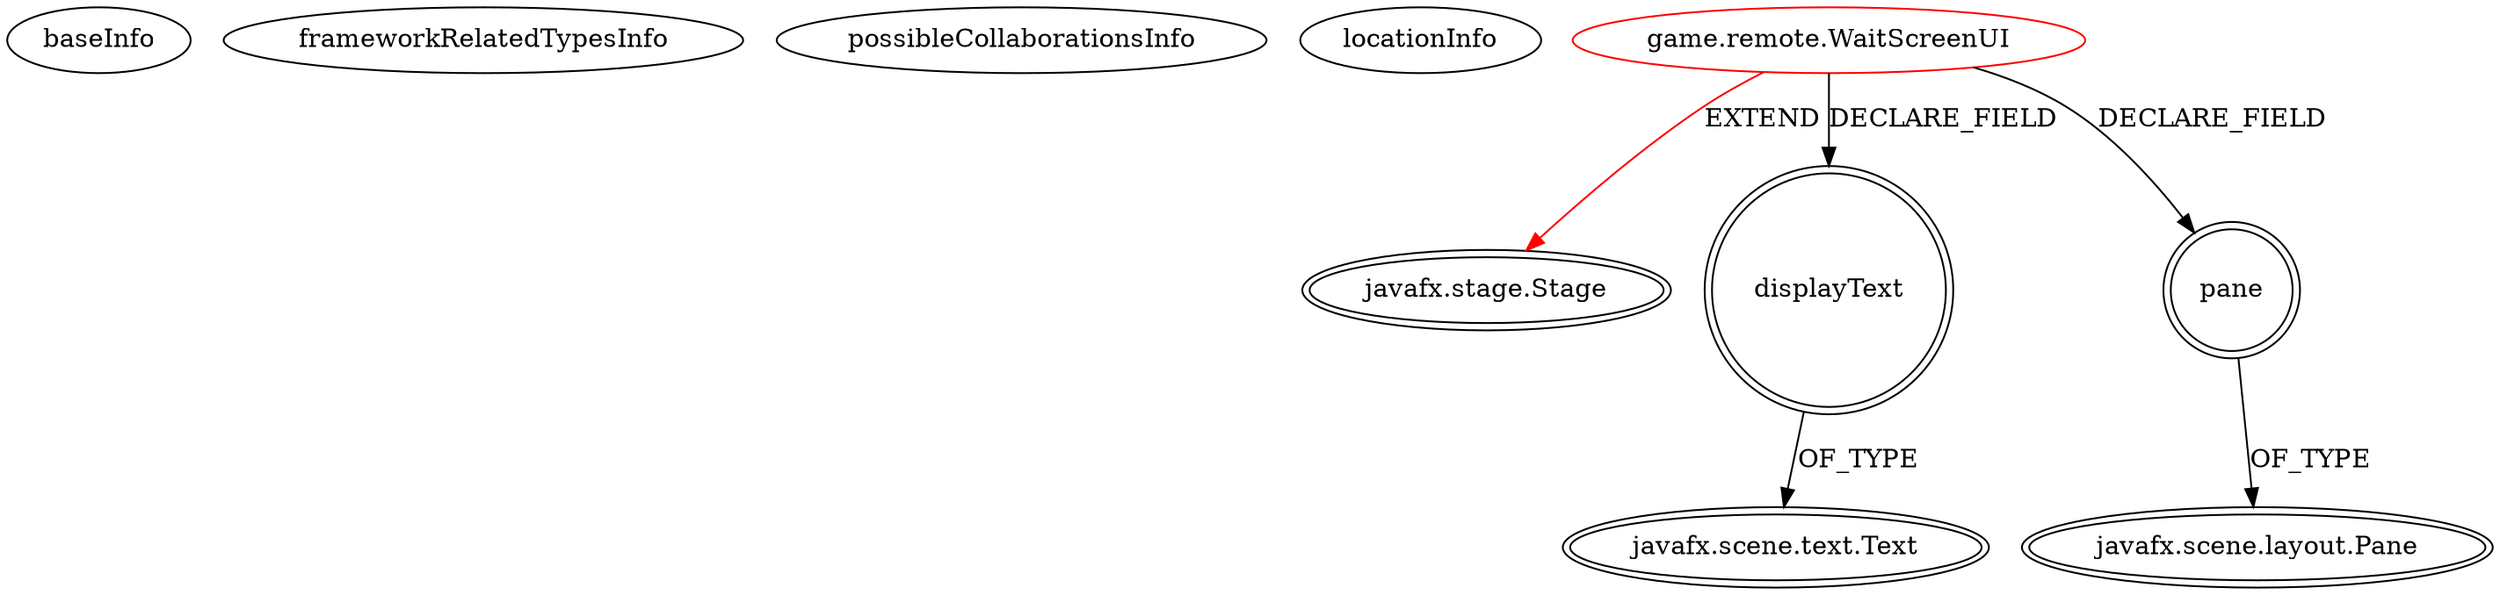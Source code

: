 digraph {
baseInfo[graphId=569,category="extension_graph",isAnonymous=false,possibleRelation=false]
frameworkRelatedTypesInfo[0="javafx.stage.Stage"]
possibleCollaborationsInfo[]
locationInfo[projectName="JCake-CoupGameProgram",filePath="/JCake-CoupGameProgram/CoupGameProgram-master/src/game/remote/WaitScreenUI.java",contextSignature="WaitScreenUI",graphId="569"]
0[label="game.remote.WaitScreenUI",vertexType="ROOT_CLIENT_CLASS_DECLARATION",isFrameworkType=false,color=red]
1[label="javafx.stage.Stage",vertexType="FRAMEWORK_CLASS_TYPE",isFrameworkType=true,peripheries=2]
2[label="displayText",vertexType="FIELD_DECLARATION",isFrameworkType=true,peripheries=2,shape=circle]
3[label="javafx.scene.text.Text",vertexType="FRAMEWORK_CLASS_TYPE",isFrameworkType=true,peripheries=2]
4[label="pane",vertexType="FIELD_DECLARATION",isFrameworkType=true,peripheries=2,shape=circle]
5[label="javafx.scene.layout.Pane",vertexType="FRAMEWORK_CLASS_TYPE",isFrameworkType=true,peripheries=2]
0->1[label="EXTEND",color=red]
0->2[label="DECLARE_FIELD"]
2->3[label="OF_TYPE"]
0->4[label="DECLARE_FIELD"]
4->5[label="OF_TYPE"]
}
